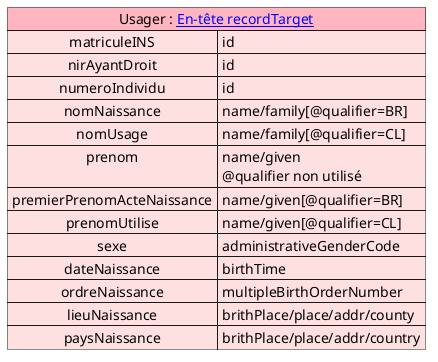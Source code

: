 @startuml


map "Usager : [[contenu_dossier_entete_cda.html En-tête recordTarget]]" as Usager #back:IMPLEMENTATION;header:LightPink {
    matriculeINS => id
    nirAyantDroit => id
    numeroIndividu => id
    nomNaissance => name/family[@qualifier=BR]
    nomUsage => name/family[@qualifier=CL]
    prenom => name/given \n@qualifier non utilisé
    premierPrenomActeNaissance  => name/given[@qualifier=BR]
    prenomUtilise => name/given[@qualifier=CL]
    sexe => administrativeGenderCode
    dateNaissance => birthTime
    ordreNaissance => multipleBirthOrderNumber
    lieuNaissance => brithPlace/place/addr/county
    paysNaissance => brithPlace/place/addr/country
}

@enduml